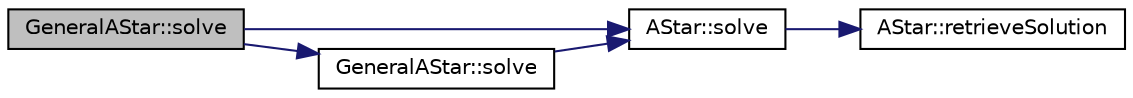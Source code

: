 digraph "GeneralAStar::solve"
{
 // INTERACTIVE_SVG=YES
 // LATEX_PDF_SIZE
  edge [fontname="Helvetica",fontsize="10",labelfontname="Helvetica",labelfontsize="10"];
  node [fontname="Helvetica",fontsize="10",shape=record];
  rankdir="LR";
  Node1 [label="GeneralAStar::solve",height=0.2,width=0.4,color="black", fillcolor="grey75", style="filled", fontcolor="black",tooltip=" "];
  Node1 -> Node2 [color="midnightblue",fontsize="10",style="solid",fontname="Helvetica"];
  Node2 [label="AStar::solve",height=0.2,width=0.4,color="black", fillcolor="white", style="filled",URL="$classAStar.html#aee8daf3c1ab228779d19a62fe4b9ceea",tooltip="Solve problem and return Solution."];
  Node2 -> Node3 [color="midnightblue",fontsize="10",style="solid",fontname="Helvetica"];
  Node3 [label="AStar::retrieveSolution",height=0.2,width=0.4,color="black", fillcolor="white", style="filled",URL="$classAStar.html#aad923ebe077dc466a454e290ba36342c",tooltip="Goes from the Node node to the root and extract the Solution."];
  Node1 -> Node4 [color="midnightblue",fontsize="10",style="solid",fontname="Helvetica"];
  Node4 [label="GeneralAStar::solve",height=0.2,width=0.4,color="black", fillcolor="white", style="filled",URL="$classGeneralAStar.html#a51f6f9e1d855becaada1943dc5d9be76",tooltip=" "];
  Node4 -> Node2 [color="midnightblue",fontsize="10",style="solid",fontname="Helvetica"];
}
